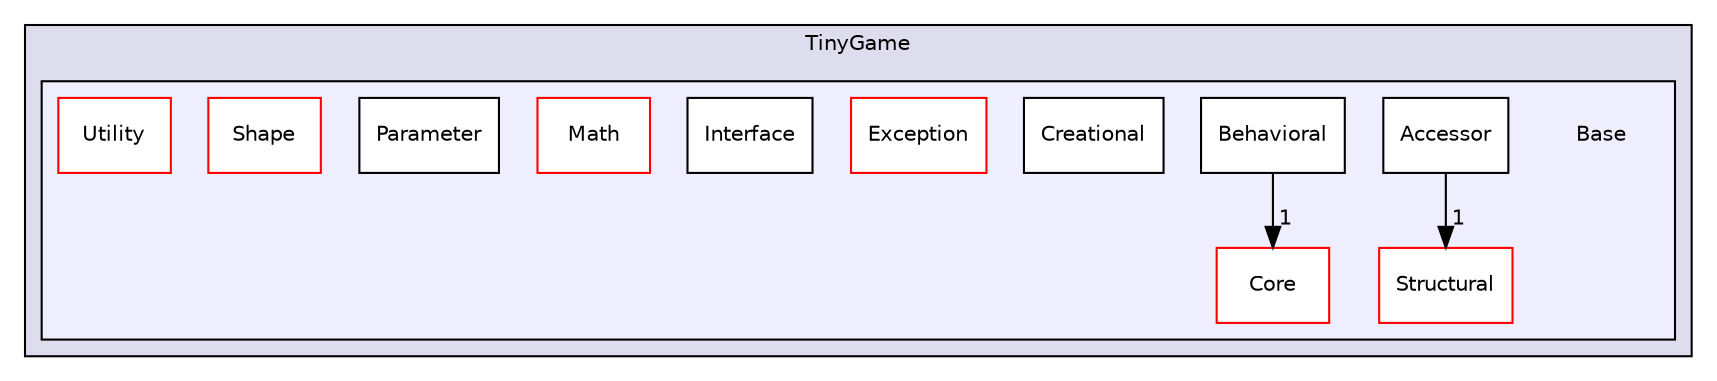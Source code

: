 digraph "C:/Users/maila/Documents/GitHub/TinyGame/TinyGame/Base" {
  compound=true
  node [ fontsize="10", fontname="Helvetica"];
  edge [ labelfontsize="10", labelfontname="Helvetica"];
  subgraph clusterdir_abba61bbc914433e1c2a75a7082e7133 {
    graph [ bgcolor="#ddddee", pencolor="black", label="TinyGame" fontname="Helvetica", fontsize="10", URL="dir_abba61bbc914433e1c2a75a7082e7133.html"]
  subgraph clusterdir_4e5098fc5bf43341f4ba0ce8acfd732c {
    graph [ bgcolor="#eeeeff", pencolor="black", label="" URL="dir_4e5098fc5bf43341f4ba0ce8acfd732c.html"];
    dir_4e5098fc5bf43341f4ba0ce8acfd732c [shape=plaintext label="Base"];
    dir_ec007e1bea98036b62ecec416e74daa2 [shape=box label="Accessor" color="black" fillcolor="white" style="filled" URL="dir_ec007e1bea98036b62ecec416e74daa2.html"];
    dir_4d9fbcde71025ecb464510415fbc3b20 [shape=box label="Behavioral" color="black" fillcolor="white" style="filled" URL="dir_4d9fbcde71025ecb464510415fbc3b20.html"];
    dir_dac6b5bc95e7c2b3f2f0634accedfc6a [shape=box label="Core" color="red" fillcolor="white" style="filled" URL="dir_dac6b5bc95e7c2b3f2f0634accedfc6a.html"];
    dir_6020ac65bcfcac58256e68a0869e199c [shape=box label="Creational" color="black" fillcolor="white" style="filled" URL="dir_6020ac65bcfcac58256e68a0869e199c.html"];
    dir_fa4486ed66338f793781550d63dc28f0 [shape=box label="Exception" color="red" fillcolor="white" style="filled" URL="dir_fa4486ed66338f793781550d63dc28f0.html"];
    dir_57fe48a3bd20ed6960eb018e2cf716ef [shape=box label="Interface" color="black" fillcolor="white" style="filled" URL="dir_57fe48a3bd20ed6960eb018e2cf716ef.html"];
    dir_1b99ac9cea2e849cf3386ae498168a30 [shape=box label="Math" color="red" fillcolor="white" style="filled" URL="dir_1b99ac9cea2e849cf3386ae498168a30.html"];
    dir_70b4991e308cf987464a29d01556d88b [shape=box label="Parameter" color="black" fillcolor="white" style="filled" URL="dir_70b4991e308cf987464a29d01556d88b.html"];
    dir_a1ba3de496ddebb59da1d86451cdbd21 [shape=box label="Shape" color="red" fillcolor="white" style="filled" URL="dir_a1ba3de496ddebb59da1d86451cdbd21.html"];
    dir_b97c341fda3bd83893cd0be334cbbb15 [shape=box label="Structural" color="red" fillcolor="white" style="filled" URL="dir_b97c341fda3bd83893cd0be334cbbb15.html"];
    dir_4d3b5310c77bc2cd0d6a4f6de26d4aae [shape=box label="Utility" color="red" fillcolor="white" style="filled" URL="dir_4d3b5310c77bc2cd0d6a4f6de26d4aae.html"];
  }
  }
  dir_4d9fbcde71025ecb464510415fbc3b20->dir_dac6b5bc95e7c2b3f2f0634accedfc6a [headlabel="1", labeldistance=1.5 headhref="dir_000003_000004.html"];
  dir_ec007e1bea98036b62ecec416e74daa2->dir_b97c341fda3bd83893cd0be334cbbb15 [headlabel="1", labeldistance=1.5 headhref="dir_000002_000015.html"];
}
